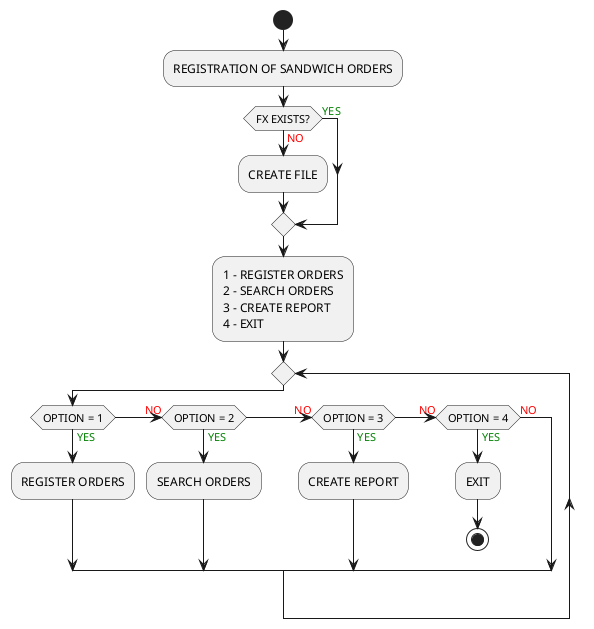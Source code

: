 @startuml REGISTRATION OF SANDWICH ORDERS
START
:REGISTRATION OF SANDWICH ORDERS;
IF (FX EXISTS?) THEN (<COLOR:RED>NO)
    :CREATE FILE;
ELSE (<COLOR:GREEN>YES)
ENDIF
:1 - REGISTER ORDERS
2 - SEARCH ORDERS
3 - CREATE REPORT
4 - EXIT;
REPEAT
IF (OPTION = 1) THEN (<COLOR:GREEN>YES)
    :REGISTER ORDERS;
    (<COLOR:RED>NO) ELSEIF (OPTION = 2) THEN (<COLOR:GREEN>YES)
        :SEARCH ORDERS;
    (<COLOR:RED>NO) ELSEIF (OPTION = 3) THEN (<COLOR:GREEN>YES)
        :CREATE REPORT; 
    (<COLOR:RED>NO) ELSEIF (OPTION = 4) THEN (<COLOR:GREEN>YES)
        :EXIT;
        STOP
    ELSE (<COLOR:RED>NO)
ENDIF
@enduml